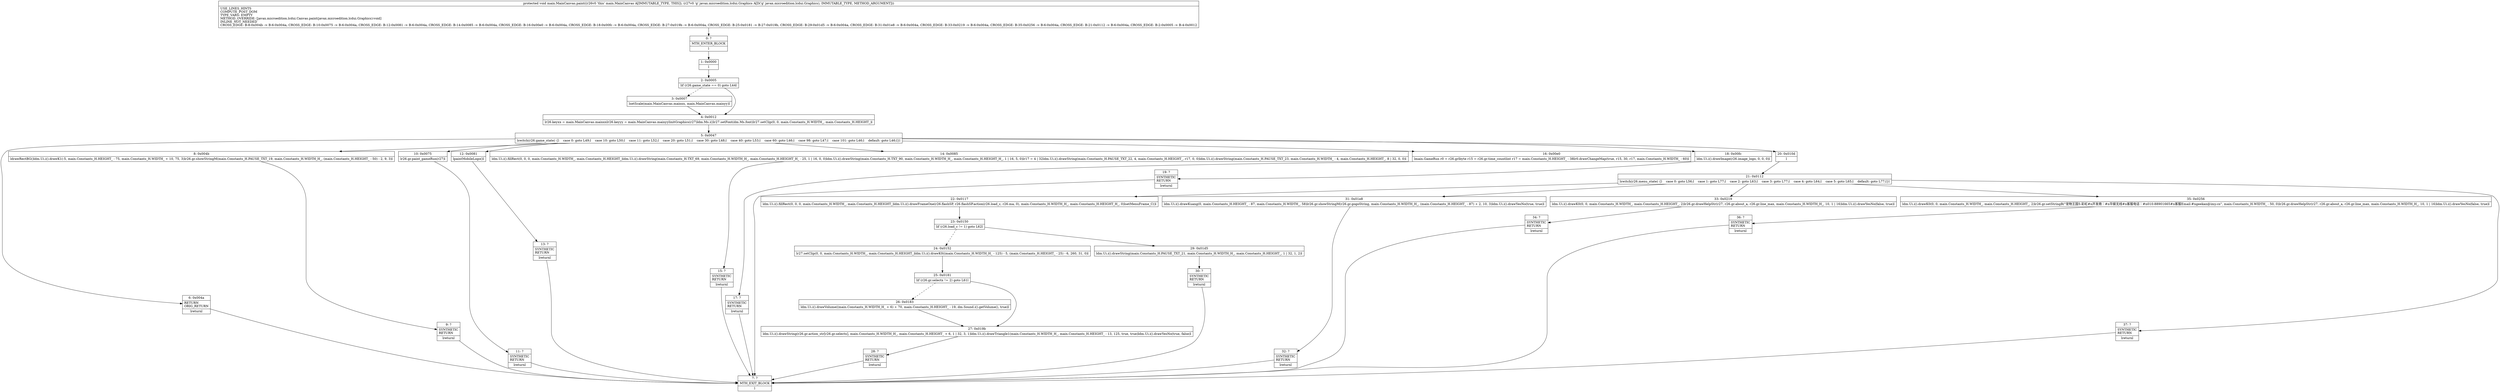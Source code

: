 digraph "CFG formain.MainCanvas.paint(Ljavax\/microedition\/lcdui\/Graphics;)V" {
Node_0 [shape=record,label="{0\:\ ?|MTH_ENTER_BLOCK\l|l}"];
Node_1 [shape=record,label="{1\:\ 0x0000|l}"];
Node_2 [shape=record,label="{2\:\ 0x0005|lif (r26.game_state == 0) goto L44l}"];
Node_3 [shape=record,label="{3\:\ 0x0007|lsetScale(main.MainCanvas.mainxx, main.MainCanvas.mainyy)l}"];
Node_4 [shape=record,label="{4\:\ 0x0012|lr26.keyxx = main.MainCanvas.mainxxlr26.keyyy = main.MainCanvas.mainyylinitGraphics(r27)ldm.Ms.i()lr27.setFont(dm.Ms.font)lr27.setClip(0, 0, main.Constants_H.WIDTH_, main.Constants_H.HEIGHT_)l}"];
Node_5 [shape=record,label="{5\:\ 0x0047|lswitch(r26.game_state) \{l    case 0: goto L49;l    case 10: goto L50;l    case 11: goto L52;l    case 20: goto L51;l    case 30: goto L48;l    case 40: goto L53;l    case 60: goto L46;l    case 98: goto L47;l    case 101: goto L46;l    default: goto L46;l\}l}"];
Node_6 [shape=record,label="{6\:\ 0x004a|RETURN\lORIG_RETURN\l|lreturnl}"];
Node_7 [shape=record,label="{7\:\ ?|MTH_EXIT_BLOCK\l|l}"];
Node_8 [shape=record,label="{8\:\ 0x004b|ldrawRectBG()ldm.Ui.i().drawK1(\-5, main.Constants_H.HEIGHT_ \- 75, main.Constants_H.WIDTH_ + 10, 75, 3)lr26.gr.showStringM(main.Constants_H.PAUSE_TXT_19, main.Constants_H.WIDTH_H_, (main.Constants_H.HEIGHT_ \- 50) \- 2, 9, 3)l}"];
Node_9 [shape=record,label="{9\:\ ?|SYNTHETIC\lRETURN\l|lreturnl}"];
Node_10 [shape=record,label="{10\:\ 0x0075|lr26.gr.paint_gameRun(r27)l}"];
Node_11 [shape=record,label="{11\:\ ?|SYNTHETIC\lRETURN\l|lreturnl}"];
Node_12 [shape=record,label="{12\:\ 0x0081|lpaintMobileLogo()l}"];
Node_13 [shape=record,label="{13\:\ ?|SYNTHETIC\lRETURN\l|lreturnl}"];
Node_14 [shape=record,label="{14\:\ 0x0085|ldm.Ui.i().fillRect(0, 0, 0, main.Constants_H.WIDTH_, main.Constants_H.HEIGHT_)ldm.Ui.i().drawString(main.Constants_H.TXT_69, main.Constants_H.WIDTH_H_, main.Constants_H.HEIGHT_H_ \- 25, 1 \| 16, 0, 0)ldm.Ui.i().drawString(main.Constants_H.TXT_90, main.Constants_H.WIDTH_H_, main.Constants_H.HEIGHT_H_, 1 \| 16, 5, 0)lr17 = 4 \| 32ldm.Ui.i().drawString(main.Constants_H.PAUSE_TXT_22, 4, main.Constants_H.HEIGHT_, r17, 0, 0)ldm.Ui.i().drawString(main.Constants_H.PAUSE_TXT_23, main.Constants_H.WIDTH_ \- 4, main.Constants_H.HEIGHT_, 8 \| 32, 0, 0)l}"];
Node_15 [shape=record,label="{15\:\ ?|SYNTHETIC\lRETURN\l|lreturnl}"];
Node_16 [shape=record,label="{16\:\ 0x00e0|lmain.GameRun r0 = r26.grlbyte r15 = r26.gr.time_countlint r17 = main.Constants_H.HEIGHT_ \- 38lr0.drawChangeMap(true, r15, 30, r17, main.Constants_H.WIDTH_ \- 60)l}"];
Node_17 [shape=record,label="{17\:\ ?|SYNTHETIC\lRETURN\l|lreturnl}"];
Node_18 [shape=record,label="{18\:\ 0x00fc|ldm.Ui.i().drawImage(r26.image_logo, 0, 0, 0)l}"];
Node_19 [shape=record,label="{19\:\ ?|SYNTHETIC\lRETURN\l|lreturnl}"];
Node_20 [shape=record,label="{20\:\ 0x010d|l}"];
Node_21 [shape=record,label="{21\:\ 0x0112|lswitch(r26.menu_state) \{l    case 0: goto L56;l    case 1: goto L77;l    case 2: goto L63;l    case 3: goto L77;l    case 4: goto L64;l    case 5: goto L65;l    default: goto L77;l\}l}"];
Node_22 [shape=record,label="{22\:\ 0x0117|ldm.Ui.i().fillRect(0, 0, 0, main.Constants_H.WIDTH_, main.Constants_H.HEIGHT_)ldm.Ui.i().drawFrameOne(r26.flashSP, r26.flashSP.action(r26.load_c, r26.ma, 0), main.Constants_H.WIDTH_H_, main.Constants_H.HEIGHT_H_, 0)lsetMenuFrame_C()l}"];
Node_23 [shape=record,label="{23\:\ 0x0150|lif (r26.load_c != 1) goto L62l}"];
Node_24 [shape=record,label="{24\:\ 0x0152|lr27.setClip(0, 0, main.Constants_H.WIDTH_, main.Constants_H.HEIGHT_)ldm.Ui.i().drawK0((main.Constants_H.WIDTH_H_ \- 125) \- 5, (main.Constants_H.HEIGHT_ \- 25) \- 6, 260, 31, 0)l}"];
Node_25 [shape=record,label="{25\:\ 0x0181|lif (r26.gr.selectx != 2) goto L61l}"];
Node_26 [shape=record,label="{26\:\ 0x0183|ldm.Ui.i().drawVolume((main.Constants_H.WIDTH_H_ + 6) + 70, main.Constants_H.HEIGHT_ \- 19, dm.Sound.i().getVolume(), true)l}"];
Node_27 [shape=record,label="{27\:\ 0x019b|ldm.Ui.i().drawString(r26.gr.action_str[r26.gr.selectx], main.Constants_H.WIDTH_H_, main.Constants_H.HEIGHT_ + 6, 1 \| 32, 3, 1)ldm.Ui.i().drawTriangle1(main.Constants_H.WIDTH_H_, main.Constants_H.HEIGHT_ \- 13, 125, true, true)ldm.Ui.i().drawYesNo(true, false)l}"];
Node_28 [shape=record,label="{28\:\ ?|SYNTHETIC\lRETURN\l|lreturnl}"];
Node_29 [shape=record,label="{29\:\ 0x01d5|ldm.Ui.i().drawString(main.Constants_H.PAUSE_TXT_21, main.Constants_H.WIDTH_H_, main.Constants_H.HEIGHT_, 1 \| 32, 1, 2)l}"];
Node_30 [shape=record,label="{30\:\ ?|SYNTHETIC\lRETURN\l|lreturnl}"];
Node_31 [shape=record,label="{31\:\ 0x01e8|ldm.Ui.i().drawKuang(0, main.Constants_H.HEIGHT_ \- 87, main.Constants_H.WIDTH_, 58)lr26.gr.showStringM(r26.gr.gogoString, main.Constants_H.WIDTH_H_, (main.Constants_H.HEIGHT_ \- 87) + 2, 10, 3)ldm.Ui.i().drawYesNo(true, true)l}"];
Node_32 [shape=record,label="{32\:\ ?|SYNTHETIC\lRETURN\l|lreturnl}"];
Node_33 [shape=record,label="{33\:\ 0x0219|ldm.Ui.i().drawK0(0, 0, main.Constants_H.WIDTH_, main.Constants_H.HEIGHT_, 2)lr26.gr.drawHelpStr(r27, r26.gr.about_a, r26.gr.line_max, main.Constants_H.WIDTH_H_, 10, 1 \| 16)ldm.Ui.i().drawYesNo(false, true)l}"];
Node_34 [shape=record,label="{34\:\ ?|SYNTHETIC\lRETURN\l|lreturnl}"];
Node_35 [shape=record,label="{35\:\ 0x0256|ldm.Ui.i().drawK0(0, 0, main.Constants_H.WIDTH_, main.Constants_H.HEIGHT_, 2)lr26.gr.setStringB(\"宠物王国5\-彩虹#n开发商：#n华娱无线#n客服电话：#n010\-88901665#n客服Email:#ngeekan@imy.cn\", main.Constants_H.WIDTH_ \- 50, 0)lr26.gr.drawHelpStr(r27, r26.gr.about_a, r26.gr.line_max, main.Constants_H.WIDTH_H_, 10, 1 \| 16)ldm.Ui.i().drawYesNo(false, true)l}"];
Node_36 [shape=record,label="{36\:\ ?|SYNTHETIC\lRETURN\l|lreturnl}"];
Node_37 [shape=record,label="{37\:\ ?|SYNTHETIC\lRETURN\l|lreturnl}"];
MethodNode[shape=record,label="{protected void main.MainCanvas.paint((r26v0 'this' main.MainCanvas A[IMMUTABLE_TYPE, THIS]), (r27v0 'g' javax.microedition.lcdui.Graphics A[D('g' javax.microedition.lcdui.Graphics), IMMUTABLE_TYPE, METHOD_ARGUMENT]))  | USE_LINES_HINTS\lCOMPUTE_POST_DOM\lTYPE_VARS: EMPTY\lMETHOD_OVERRIDE: [javax.microedition.lcdui.Canvas.paint(javax.microedition.lcdui.Graphics):void]\lINLINE_NOT_NEEDED\lCROSS_EDGE: B:8:0x004b \-\> B:6:0x004a, CROSS_EDGE: B:10:0x0075 \-\> B:6:0x004a, CROSS_EDGE: B:12:0x0081 \-\> B:6:0x004a, CROSS_EDGE: B:14:0x0085 \-\> B:6:0x004a, CROSS_EDGE: B:16:0x00e0 \-\> B:6:0x004a, CROSS_EDGE: B:18:0x00fc \-\> B:6:0x004a, CROSS_EDGE: B:27:0x019b \-\> B:6:0x004a, CROSS_EDGE: B:25:0x0181 \-\> B:27:0x019b, CROSS_EDGE: B:29:0x01d5 \-\> B:6:0x004a, CROSS_EDGE: B:31:0x01e8 \-\> B:6:0x004a, CROSS_EDGE: B:33:0x0219 \-\> B:6:0x004a, CROSS_EDGE: B:35:0x0256 \-\> B:6:0x004a, CROSS_EDGE: B:21:0x0112 \-\> B:6:0x004a, CROSS_EDGE: B:2:0x0005 \-\> B:4:0x0012\l}"];
MethodNode -> Node_0;
Node_0 -> Node_1;
Node_1 -> Node_2;
Node_2 -> Node_3[style=dashed];
Node_2 -> Node_4;
Node_3 -> Node_4;
Node_4 -> Node_5;
Node_5 -> Node_6;
Node_5 -> Node_8;
Node_5 -> Node_10;
Node_5 -> Node_12;
Node_5 -> Node_14;
Node_5 -> Node_16;
Node_5 -> Node_18;
Node_5 -> Node_20;
Node_6 -> Node_7;
Node_8 -> Node_9;
Node_9 -> Node_7;
Node_10 -> Node_11;
Node_11 -> Node_7;
Node_12 -> Node_13;
Node_13 -> Node_7;
Node_14 -> Node_15;
Node_15 -> Node_7;
Node_16 -> Node_17;
Node_17 -> Node_7;
Node_18 -> Node_19;
Node_19 -> Node_7;
Node_20 -> Node_21;
Node_21 -> Node_22;
Node_21 -> Node_31;
Node_21 -> Node_33;
Node_21 -> Node_35;
Node_21 -> Node_37;
Node_22 -> Node_23;
Node_23 -> Node_24[style=dashed];
Node_23 -> Node_29;
Node_24 -> Node_25;
Node_25 -> Node_26[style=dashed];
Node_25 -> Node_27;
Node_26 -> Node_27;
Node_27 -> Node_28;
Node_28 -> Node_7;
Node_29 -> Node_30;
Node_30 -> Node_7;
Node_31 -> Node_32;
Node_32 -> Node_7;
Node_33 -> Node_34;
Node_34 -> Node_7;
Node_35 -> Node_36;
Node_36 -> Node_7;
Node_37 -> Node_7;
}

